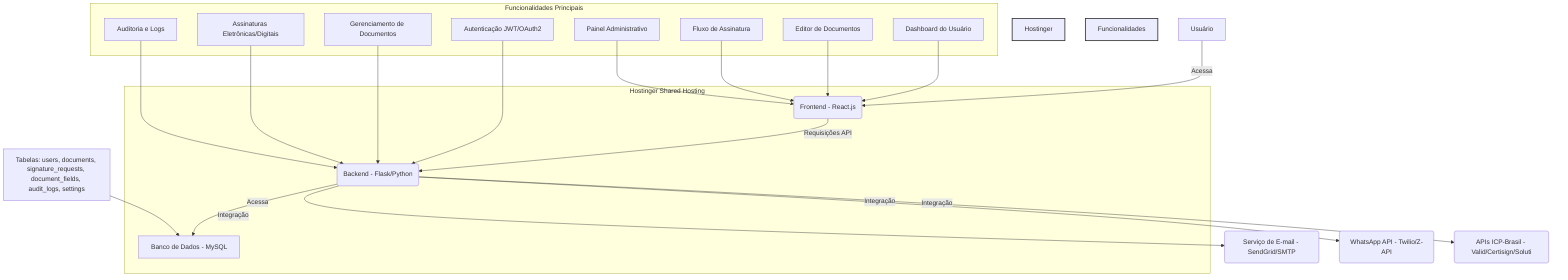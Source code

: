 graph TD
    A[Usuário] -->|Acessa| B(Frontend - React.js)
    B -->|Requisições API| C(Backend - Flask/Python)
    C -->|Acessa| D[Banco de Dados - MySQL]

    C -->|Integração| E(Serviço de E-mail - SendGrid/SMTP)
    C -->|Integração| F(WhatsApp API - Twilio/Z-API)
    C -->|Integração| G(APIs ICP-Brasil - Valid/Certisign/Soluti)

    subgraph Hostinger Shared Hosting
        B
        C
        D
    end

    subgraph Funcionalidades Principais
        B1[Dashboard do Usuário] --> B
        B2[Editor de Documentos] --> B
        B3[Fluxo de Assinatura] --> B
        B4[Painel Administrativo] --> B

        C1[Autenticação JWT/OAuth2] --> C
        C2[Gerenciamento de Documentos] --> C
        C3[Assinaturas Eletrônicas/Digitais] --> C
        C4[Auditoria e Logs] --> C
    end

    D1[Tabelas: users, documents, signature_requests, document_fields, audit_logs, settings] --> D

    style Hostinger Shared Hosting fill:#f9f,stroke:#333,stroke-width:2px
    style Funcionalidades Principais fill:#ccf,stroke:#333,stroke-width:2px